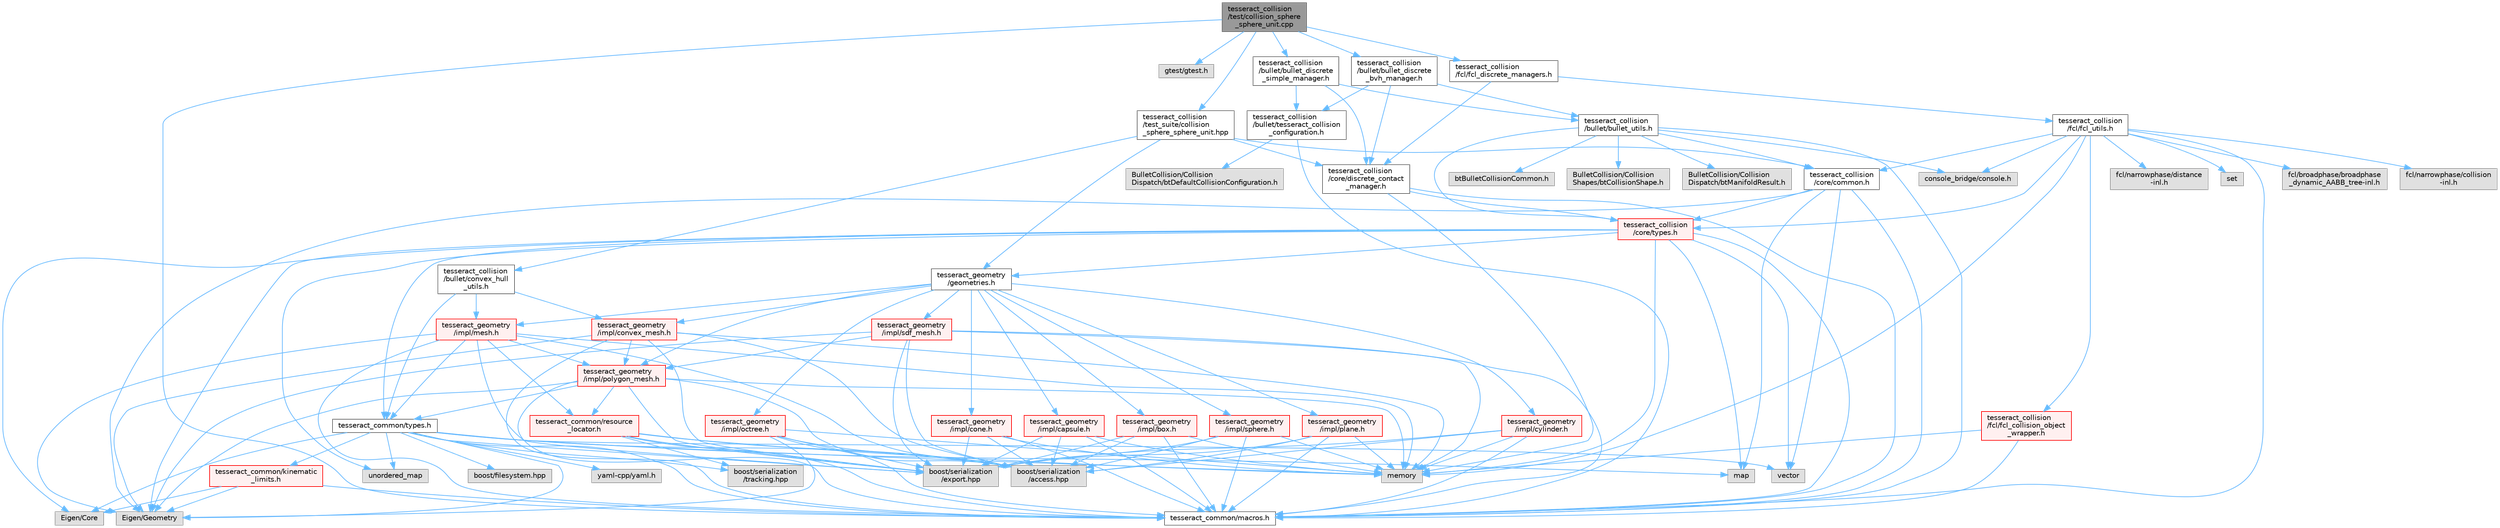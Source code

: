 digraph "tesseract_collision/test/collision_sphere_sphere_unit.cpp"
{
 // LATEX_PDF_SIZE
  bgcolor="transparent";
  edge [fontname=Helvetica,fontsize=10,labelfontname=Helvetica,labelfontsize=10];
  node [fontname=Helvetica,fontsize=10,shape=box,height=0.2,width=0.4];
  Node1 [label="tesseract_collision\l/test/collision_sphere\l_sphere_unit.cpp",height=0.2,width=0.4,color="gray40", fillcolor="grey60", style="filled", fontcolor="black",tooltip=" "];
  Node1 -> Node2 [color="steelblue1",style="solid"];
  Node2 [label="tesseract_common/macros.h",height=0.2,width=0.4,color="grey40", fillcolor="white", style="filled",URL="$de/d3c/macros_8h.html",tooltip="Common Tesseract Macros."];
  Node1 -> Node3 [color="steelblue1",style="solid"];
  Node3 [label="gtest/gtest.h",height=0.2,width=0.4,color="grey60", fillcolor="#E0E0E0", style="filled",tooltip=" "];
  Node1 -> Node4 [color="steelblue1",style="solid"];
  Node4 [label="tesseract_collision\l/test_suite/collision\l_sphere_sphere_unit.hpp",height=0.2,width=0.4,color="grey40", fillcolor="white", style="filled",URL="$d5/d45/collision__sphere__sphere__unit_8hpp.html",tooltip=" "];
  Node4 -> Node5 [color="steelblue1",style="solid"];
  Node5 [label="tesseract_collision\l/bullet/convex_hull\l_utils.h",height=0.2,width=0.4,color="grey40", fillcolor="white", style="filled",URL="$d0/d01/convex__hull__utils_8h.html",tooltip="This is a collection of common methods."];
  Node5 -> Node6 [color="steelblue1",style="solid"];
  Node6 [label="tesseract_common/types.h",height=0.2,width=0.4,color="grey40", fillcolor="white", style="filled",URL="$dd/ddb/tesseract__common_2include_2tesseract__common_2types_8h.html",tooltip="Common Tesseract Types."];
  Node6 -> Node2 [color="steelblue1",style="solid"];
  Node6 -> Node7 [color="steelblue1",style="solid"];
  Node7 [label="boost/serialization\l/access.hpp",height=0.2,width=0.4,color="grey60", fillcolor="#E0E0E0", style="filled",tooltip=" "];
  Node6 -> Node8 [color="steelblue1",style="solid"];
  Node8 [label="Eigen/Core",height=0.2,width=0.4,color="grey60", fillcolor="#E0E0E0", style="filled",tooltip=" "];
  Node6 -> Node9 [color="steelblue1",style="solid"];
  Node9 [label="Eigen/Geometry",height=0.2,width=0.4,color="grey60", fillcolor="#E0E0E0", style="filled",tooltip=" "];
  Node6 -> Node10 [color="steelblue1",style="solid"];
  Node10 [label="vector",height=0.2,width=0.4,color="grey60", fillcolor="#E0E0E0", style="filled",tooltip=" "];
  Node6 -> Node11 [color="steelblue1",style="solid"];
  Node11 [label="memory",height=0.2,width=0.4,color="grey60", fillcolor="#E0E0E0", style="filled",tooltip=" "];
  Node6 -> Node12 [color="steelblue1",style="solid"];
  Node12 [label="map",height=0.2,width=0.4,color="grey60", fillcolor="#E0E0E0", style="filled",tooltip=" "];
  Node6 -> Node13 [color="steelblue1",style="solid"];
  Node13 [label="unordered_map",height=0.2,width=0.4,color="grey60", fillcolor="#E0E0E0", style="filled",tooltip=" "];
  Node6 -> Node14 [color="steelblue1",style="solid"];
  Node14 [label="boost/filesystem.hpp",height=0.2,width=0.4,color="grey60", fillcolor="#E0E0E0", style="filled",tooltip=" "];
  Node6 -> Node15 [color="steelblue1",style="solid"];
  Node15 [label="yaml-cpp/yaml.h",height=0.2,width=0.4,color="grey60", fillcolor="#E0E0E0", style="filled",tooltip=" "];
  Node6 -> Node16 [color="steelblue1",style="solid"];
  Node16 [label="tesseract_common/kinematic\l_limits.h",height=0.2,width=0.4,color="red", fillcolor="#FFF0F0", style="filled",URL="$d9/dc2/kinematic__limits_8h.html",tooltip="Common Tesseract Kinematic Limits and Related Utility Functions."];
  Node16 -> Node2 [color="steelblue1",style="solid"];
  Node16 -> Node8 [color="steelblue1",style="solid"];
  Node16 -> Node9 [color="steelblue1",style="solid"];
  Node6 -> Node18 [color="steelblue1",style="solid"];
  Node18 [label="boost/serialization\l/export.hpp",height=0.2,width=0.4,color="grey60", fillcolor="#E0E0E0", style="filled",tooltip=" "];
  Node6 -> Node19 [color="steelblue1",style="solid"];
  Node19 [label="boost/serialization\l/tracking.hpp",height=0.2,width=0.4,color="grey60", fillcolor="#E0E0E0", style="filled",tooltip=" "];
  Node5 -> Node20 [color="steelblue1",style="solid"];
  Node20 [label="tesseract_geometry\l/impl/mesh.h",height=0.2,width=0.4,color="red", fillcolor="#FFF0F0", style="filled",URL="$d5/d93/tesseract__geometry_2include_2tesseract__geometry_2impl_2mesh_8h.html",tooltip="Tesseract Mesh Geometry."];
  Node20 -> Node2 [color="steelblue1",style="solid"];
  Node20 -> Node21 [color="steelblue1",style="solid"];
  Node21 [label="tesseract_common/resource\l_locator.h",height=0.2,width=0.4,color="red", fillcolor="#FFF0F0", style="filled",URL="$d3/d95/resource__locator_8h.html",tooltip="Locate and retrieve resource data."];
  Node21 -> Node2 [color="steelblue1",style="solid"];
  Node21 -> Node7 [color="steelblue1",style="solid"];
  Node21 -> Node11 [color="steelblue1",style="solid"];
  Node21 -> Node18 [color="steelblue1",style="solid"];
  Node21 -> Node19 [color="steelblue1",style="solid"];
  Node20 -> Node7 [color="steelblue1",style="solid"];
  Node20 -> Node18 [color="steelblue1",style="solid"];
  Node20 -> Node9 [color="steelblue1",style="solid"];
  Node20 -> Node11 [color="steelblue1",style="solid"];
  Node20 -> Node6 [color="steelblue1",style="solid"];
  Node20 -> Node26 [color="steelblue1",style="solid"];
  Node26 [label="tesseract_geometry\l/impl/polygon_mesh.h",height=0.2,width=0.4,color="red", fillcolor="#FFF0F0", style="filled",URL="$d2/deb/polygon__mesh_8h.html",tooltip="Tesseract Polygon Mesh Geometry."];
  Node26 -> Node2 [color="steelblue1",style="solid"];
  Node26 -> Node7 [color="steelblue1",style="solid"];
  Node26 -> Node18 [color="steelblue1",style="solid"];
  Node26 -> Node9 [color="steelblue1",style="solid"];
  Node26 -> Node11 [color="steelblue1",style="solid"];
  Node26 -> Node6 [color="steelblue1",style="solid"];
  Node26 -> Node21 [color="steelblue1",style="solid"];
  Node5 -> Node37 [color="steelblue1",style="solid"];
  Node37 [label="tesseract_geometry\l/impl/convex_mesh.h",height=0.2,width=0.4,color="red", fillcolor="#FFF0F0", style="filled",URL="$de/dd2/tesseract__geometry_2include_2tesseract__geometry_2impl_2convex__mesh_8h.html",tooltip="Tesseract Convex Mesh Geometry."];
  Node37 -> Node2 [color="steelblue1",style="solid"];
  Node37 -> Node7 [color="steelblue1",style="solid"];
  Node37 -> Node18 [color="steelblue1",style="solid"];
  Node37 -> Node9 [color="steelblue1",style="solid"];
  Node37 -> Node11 [color="steelblue1",style="solid"];
  Node37 -> Node26 [color="steelblue1",style="solid"];
  Node4 -> Node38 [color="steelblue1",style="solid"];
  Node38 [label="tesseract_collision\l/core/discrete_contact\l_manager.h",height=0.2,width=0.4,color="grey40", fillcolor="white", style="filled",URL="$db/d35/discrete__contact__manager_8h.html",tooltip="This is the discrete contact manager base class."];
  Node38 -> Node2 [color="steelblue1",style="solid"];
  Node38 -> Node11 [color="steelblue1",style="solid"];
  Node38 -> Node39 [color="steelblue1",style="solid"];
  Node39 [label="tesseract_collision\l/core/types.h",height=0.2,width=0.4,color="red", fillcolor="#FFF0F0", style="filled",URL="$d3/db3/tesseract__collision_2core_2include_2tesseract__collision_2core_2types_8h.html",tooltip="Tesseracts Collision Common Types."];
  Node39 -> Node2 [color="steelblue1",style="solid"];
  Node39 -> Node8 [color="steelblue1",style="solid"];
  Node39 -> Node9 [color="steelblue1",style="solid"];
  Node39 -> Node10 [color="steelblue1",style="solid"];
  Node39 -> Node11 [color="steelblue1",style="solid"];
  Node39 -> Node12 [color="steelblue1",style="solid"];
  Node39 -> Node13 [color="steelblue1",style="solid"];
  Node39 -> Node41 [color="steelblue1",style="solid"];
  Node41 [label="tesseract_geometry\l/geometries.h",height=0.2,width=0.4,color="grey40", fillcolor="white", style="filled",URL="$d4/ddb/geometries_8h.html",tooltip="Tesseract Geometries."];
  Node41 -> Node42 [color="steelblue1",style="solid"];
  Node42 [label="tesseract_geometry\l/impl/box.h",height=0.2,width=0.4,color="red", fillcolor="#FFF0F0", style="filled",URL="$df/d9e/tesseract__geometry_2include_2tesseract__geometry_2impl_2box_8h.html",tooltip="Tesseract Box Geometry."];
  Node42 -> Node2 [color="steelblue1",style="solid"];
  Node42 -> Node7 [color="steelblue1",style="solid"];
  Node42 -> Node18 [color="steelblue1",style="solid"];
  Node42 -> Node11 [color="steelblue1",style="solid"];
  Node41 -> Node43 [color="steelblue1",style="solid"];
  Node43 [label="tesseract_geometry\l/impl/capsule.h",height=0.2,width=0.4,color="red", fillcolor="#FFF0F0", style="filled",URL="$d8/d2b/tesseract__geometry_2include_2tesseract__geometry_2impl_2capsule_8h.html",tooltip="Tesseract Capsule Geometry."];
  Node43 -> Node2 [color="steelblue1",style="solid"];
  Node43 -> Node7 [color="steelblue1",style="solid"];
  Node43 -> Node18 [color="steelblue1",style="solid"];
  Node43 -> Node11 [color="steelblue1",style="solid"];
  Node41 -> Node44 [color="steelblue1",style="solid"];
  Node44 [label="tesseract_geometry\l/impl/cone.h",height=0.2,width=0.4,color="red", fillcolor="#FFF0F0", style="filled",URL="$dc/df2/tesseract__geometry_2include_2tesseract__geometry_2impl_2cone_8h.html",tooltip="Tesseract Cone Geometry."];
  Node44 -> Node2 [color="steelblue1",style="solid"];
  Node44 -> Node7 [color="steelblue1",style="solid"];
  Node44 -> Node18 [color="steelblue1",style="solid"];
  Node44 -> Node11 [color="steelblue1",style="solid"];
  Node41 -> Node37 [color="steelblue1",style="solid"];
  Node41 -> Node45 [color="steelblue1",style="solid"];
  Node45 [label="tesseract_geometry\l/impl/cylinder.h",height=0.2,width=0.4,color="red", fillcolor="#FFF0F0", style="filled",URL="$d8/d3b/tesseract__geometry_2include_2tesseract__geometry_2impl_2cylinder_8h.html",tooltip="Tesseract Cylinder Geometry."];
  Node45 -> Node2 [color="steelblue1",style="solid"];
  Node45 -> Node7 [color="steelblue1",style="solid"];
  Node45 -> Node18 [color="steelblue1",style="solid"];
  Node45 -> Node11 [color="steelblue1",style="solid"];
  Node41 -> Node20 [color="steelblue1",style="solid"];
  Node41 -> Node46 [color="steelblue1",style="solid"];
  Node46 [label="tesseract_geometry\l/impl/octree.h",height=0.2,width=0.4,color="red", fillcolor="#FFF0F0", style="filled",URL="$df/d5e/tesseract__geometry_2include_2tesseract__geometry_2impl_2octree_8h.html",tooltip="Tesseract Octree Geometry."];
  Node46 -> Node2 [color="steelblue1",style="solid"];
  Node46 -> Node7 [color="steelblue1",style="solid"];
  Node46 -> Node18 [color="steelblue1",style="solid"];
  Node46 -> Node9 [color="steelblue1",style="solid"];
  Node46 -> Node11 [color="steelblue1",style="solid"];
  Node41 -> Node48 [color="steelblue1",style="solid"];
  Node48 [label="tesseract_geometry\l/impl/plane.h",height=0.2,width=0.4,color="red", fillcolor="#FFF0F0", style="filled",URL="$db/d8b/plane_8h.html",tooltip="Tesseract Plane Geometry."];
  Node48 -> Node2 [color="steelblue1",style="solid"];
  Node48 -> Node7 [color="steelblue1",style="solid"];
  Node48 -> Node18 [color="steelblue1",style="solid"];
  Node48 -> Node11 [color="steelblue1",style="solid"];
  Node41 -> Node26 [color="steelblue1",style="solid"];
  Node41 -> Node49 [color="steelblue1",style="solid"];
  Node49 [label="tesseract_geometry\l/impl/sdf_mesh.h",height=0.2,width=0.4,color="red", fillcolor="#FFF0F0", style="filled",URL="$d2/d17/tesseract__geometry_2include_2tesseract__geometry_2impl_2sdf__mesh_8h.html",tooltip="Tesseract SDF Mesh Geometry."];
  Node49 -> Node2 [color="steelblue1",style="solid"];
  Node49 -> Node7 [color="steelblue1",style="solid"];
  Node49 -> Node18 [color="steelblue1",style="solid"];
  Node49 -> Node9 [color="steelblue1",style="solid"];
  Node49 -> Node11 [color="steelblue1",style="solid"];
  Node49 -> Node26 [color="steelblue1",style="solid"];
  Node41 -> Node50 [color="steelblue1",style="solid"];
  Node50 [label="tesseract_geometry\l/impl/sphere.h",height=0.2,width=0.4,color="red", fillcolor="#FFF0F0", style="filled",URL="$d8/db6/tesseract__geometry_2include_2tesseract__geometry_2impl_2sphere_8h.html",tooltip="Tesseract Sphere Geometry."];
  Node50 -> Node2 [color="steelblue1",style="solid"];
  Node50 -> Node7 [color="steelblue1",style="solid"];
  Node50 -> Node18 [color="steelblue1",style="solid"];
  Node50 -> Node11 [color="steelblue1",style="solid"];
  Node39 -> Node6 [color="steelblue1",style="solid"];
  Node4 -> Node60 [color="steelblue1",style="solid"];
  Node60 [label="tesseract_collision\l/core/common.h",height=0.2,width=0.4,color="grey40", fillcolor="white", style="filled",URL="$dc/d54/common_8h.html",tooltip="This is a collection of common methods."];
  Node60 -> Node2 [color="steelblue1",style="solid"];
  Node60 -> Node12 [color="steelblue1",style="solid"];
  Node60 -> Node10 [color="steelblue1",style="solid"];
  Node60 -> Node9 [color="steelblue1",style="solid"];
  Node60 -> Node39 [color="steelblue1",style="solid"];
  Node4 -> Node41 [color="steelblue1",style="solid"];
  Node1 -> Node61 [color="steelblue1",style="solid"];
  Node61 [label="tesseract_collision\l/bullet/bullet_discrete\l_simple_manager.h",height=0.2,width=0.4,color="grey40", fillcolor="white", style="filled",URL="$d3/dd2/bullet__discrete__simple__manager_8h.html",tooltip="Tesseract ROS Bullet discrete simple collision manager."];
  Node61 -> Node62 [color="steelblue1",style="solid"];
  Node62 [label="tesseract_collision\l/bullet/bullet_utils.h",height=0.2,width=0.4,color="grey40", fillcolor="white", style="filled",URL="$d6/d91/bullet__utils_8h.html",tooltip="Tesseract ROS Bullet environment utility function."];
  Node62 -> Node2 [color="steelblue1",style="solid"];
  Node62 -> Node63 [color="steelblue1",style="solid"];
  Node63 [label="BulletCollision/Collision\lShapes/btCollisionShape.h",height=0.2,width=0.4,color="grey60", fillcolor="#E0E0E0", style="filled",tooltip=" "];
  Node62 -> Node64 [color="steelblue1",style="solid"];
  Node64 [label="BulletCollision/Collision\lDispatch/btManifoldResult.h",height=0.2,width=0.4,color="grey60", fillcolor="#E0E0E0", style="filled",tooltip=" "];
  Node62 -> Node65 [color="steelblue1",style="solid"];
  Node65 [label="btBulletCollisionCommon.h",height=0.2,width=0.4,color="grey60", fillcolor="#E0E0E0", style="filled",tooltip=" "];
  Node62 -> Node66 [color="steelblue1",style="solid"];
  Node66 [label="console_bridge/console.h",height=0.2,width=0.4,color="grey60", fillcolor="#E0E0E0", style="filled",tooltip=" "];
  Node62 -> Node39 [color="steelblue1",style="solid"];
  Node62 -> Node60 [color="steelblue1",style="solid"];
  Node61 -> Node38 [color="steelblue1",style="solid"];
  Node61 -> Node67 [color="steelblue1",style="solid"];
  Node67 [label="tesseract_collision\l/bullet/tesseract_collision\l_configuration.h",height=0.2,width=0.4,color="grey40", fillcolor="white", style="filled",URL="$d0/d96/tesseract__collision__configuration_8h.html",tooltip="Modified bullet collision configuration."];
  Node67 -> Node2 [color="steelblue1",style="solid"];
  Node67 -> Node68 [color="steelblue1",style="solid"];
  Node68 [label="BulletCollision/Collision\lDispatch/btDefaultCollisionConfiguration.h",height=0.2,width=0.4,color="grey60", fillcolor="#E0E0E0", style="filled",tooltip=" "];
  Node1 -> Node69 [color="steelblue1",style="solid"];
  Node69 [label="tesseract_collision\l/bullet/bullet_discrete\l_bvh_manager.h",height=0.2,width=0.4,color="grey40", fillcolor="white", style="filled",URL="$df/d19/bullet__discrete__bvh__manager_8h.html",tooltip="Tesseract ROS Bullet discrete BVH collision manager."];
  Node69 -> Node62 [color="steelblue1",style="solid"];
  Node69 -> Node38 [color="steelblue1",style="solid"];
  Node69 -> Node67 [color="steelblue1",style="solid"];
  Node1 -> Node70 [color="steelblue1",style="solid"];
  Node70 [label="tesseract_collision\l/fcl/fcl_discrete_managers.h",height=0.2,width=0.4,color="grey40", fillcolor="white", style="filled",URL="$dc/d8d/fcl__discrete__managers_8h.html",tooltip="Tesseract ROS FCL contact checker implementation."];
  Node70 -> Node38 [color="steelblue1",style="solid"];
  Node70 -> Node71 [color="steelblue1",style="solid"];
  Node71 [label="tesseract_collision\l/fcl/fcl_utils.h",height=0.2,width=0.4,color="grey40", fillcolor="white", style="filled",URL="$d2/dde/fcl__utils_8h.html",tooltip="Tesseract ROS FCL Utility Functions."];
  Node71 -> Node2 [color="steelblue1",style="solid"];
  Node71 -> Node72 [color="steelblue1",style="solid"];
  Node72 [label="fcl/broadphase/broadphase\l_dynamic_AABB_tree-inl.h",height=0.2,width=0.4,color="grey60", fillcolor="#E0E0E0", style="filled",tooltip=" "];
  Node71 -> Node73 [color="steelblue1",style="solid"];
  Node73 [label="fcl/narrowphase/collision\l-inl.h",height=0.2,width=0.4,color="grey60", fillcolor="#E0E0E0", style="filled",tooltip=" "];
  Node71 -> Node74 [color="steelblue1",style="solid"];
  Node74 [label="fcl/narrowphase/distance\l-inl.h",height=0.2,width=0.4,color="grey60", fillcolor="#E0E0E0", style="filled",tooltip=" "];
  Node71 -> Node11 [color="steelblue1",style="solid"];
  Node71 -> Node75 [color="steelblue1",style="solid"];
  Node75 [label="set",height=0.2,width=0.4,color="grey60", fillcolor="#E0E0E0", style="filled",tooltip=" "];
  Node71 -> Node66 [color="steelblue1",style="solid"];
  Node71 -> Node39 [color="steelblue1",style="solid"];
  Node71 -> Node60 [color="steelblue1",style="solid"];
  Node71 -> Node76 [color="steelblue1",style="solid"];
  Node76 [label="tesseract_collision\l/fcl/fcl_collision_object\l_wrapper.h",height=0.2,width=0.4,color="red", fillcolor="#FFF0F0", style="filled",URL="$d9/d9f/fcl__collision__object__wrapper_8h.html",tooltip="Collision Object Wrapper to modify AABB with contact distance threshold."];
  Node76 -> Node2 [color="steelblue1",style="solid"];
  Node76 -> Node11 [color="steelblue1",style="solid"];
}
